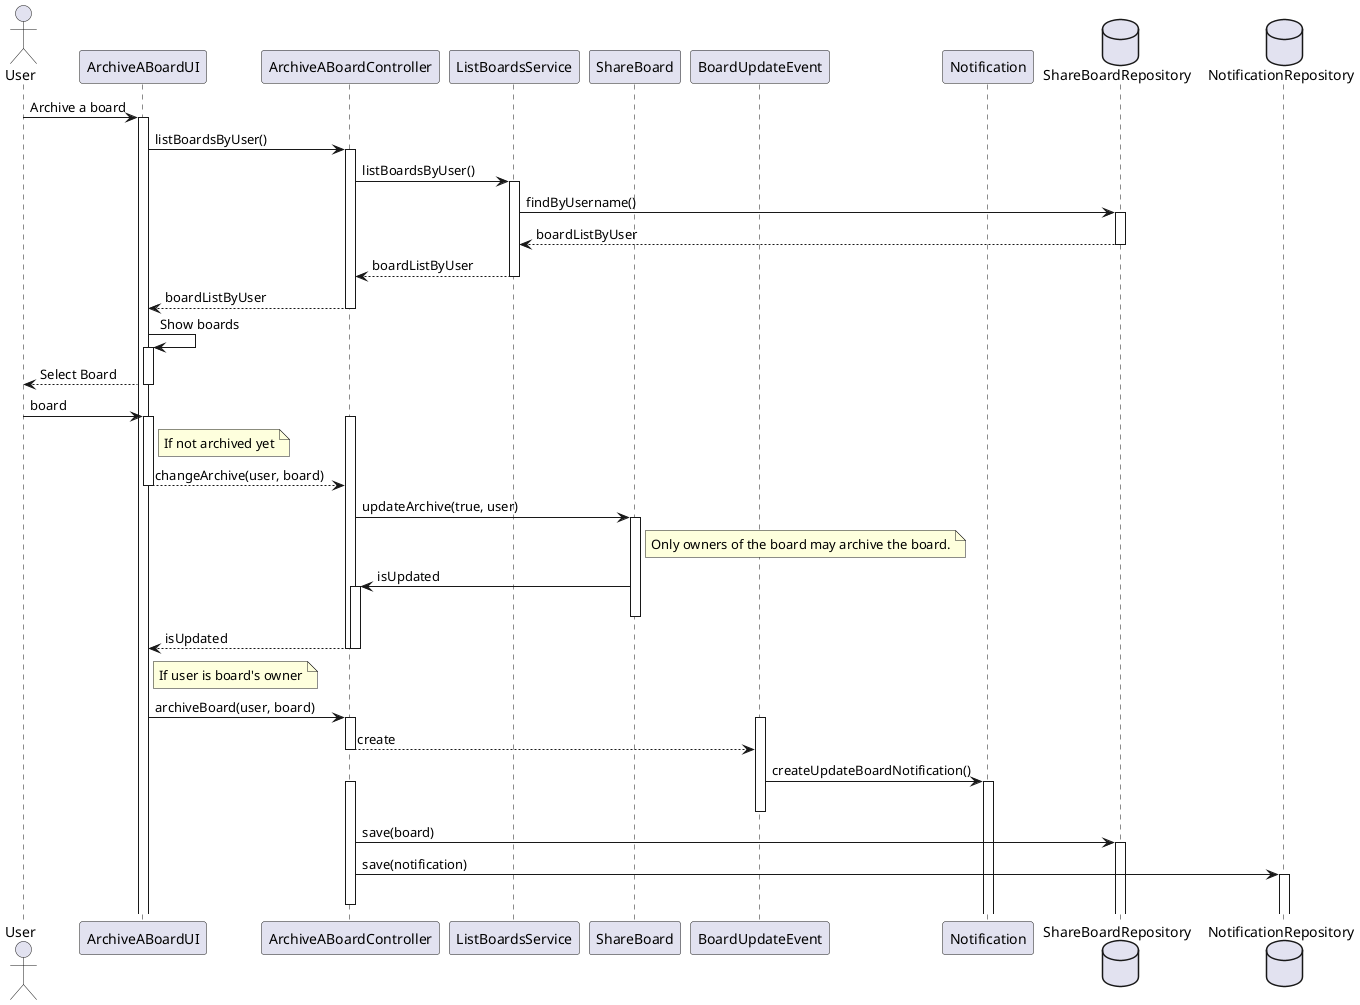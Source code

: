 @startuml

autoactivate on

actor User as U
participant "ArchiveABoardUI" as UI
participant "ArchiveABoardController" as C
participant "ListBoardsService" as S
participant "ShareBoard" as SB
participant "BoardUpdateEvent" as E
participant "Notification" as N
database "ShareBoardRepository" as SBR
database "NotificationRepository" as NR


U -> UI:Archive a board
UI -> C:listBoardsByUser()
C->S:listBoardsByUser()
S->SBR: findByUsername()
SBR-->S: boardListByUser
S-->C: boardListByUser
C-->UI: boardListByUser
UI->UI:Show boards
UI-->U: Select Board
U->UI: board

activate C
note right of UI: If not archived yet
UI-->C: changeArchive(user, board)
C->SB: updateArchive(true, user)

note right of SB: Only owners of the board may archive the board.
SB->C: isUpdated
deactivate SB
C-->UI:isUpdated
deactivate C
note right of UI: If user is board's owner
UI->C:archiveBoard(user, board)
activate E
C-->E: create
E->N:createUpdateBoardNotification()
deactivate E
activate C
C->SBR: save(board)
C->NR: save(notification)

deactivate C

@enduml
